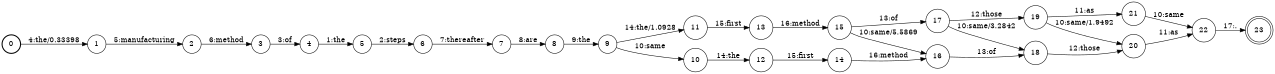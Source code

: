 digraph FST {
rankdir = LR;
size = "8.5,11";
label = "";
center = 1;
orientation = Portrait;
ranksep = "0.4";
nodesep = "0.25";
0 [label = "0", shape = circle, style = bold, fontsize = 14]
	0 -> 1 [label = "4:the/0.33398", fontsize = 14];
1 [label = "1", shape = circle, style = solid, fontsize = 14]
	1 -> 2 [label = "5:manufacturing", fontsize = 14];
2 [label = "2", shape = circle, style = solid, fontsize = 14]
	2 -> 3 [label = "6:method", fontsize = 14];
3 [label = "3", shape = circle, style = solid, fontsize = 14]
	3 -> 4 [label = "3:of", fontsize = 14];
4 [label = "4", shape = circle, style = solid, fontsize = 14]
	4 -> 5 [label = "1:the", fontsize = 14];
5 [label = "5", shape = circle, style = solid, fontsize = 14]
	5 -> 6 [label = "2:steps", fontsize = 14];
6 [label = "6", shape = circle, style = solid, fontsize = 14]
	6 -> 7 [label = "7:thereafter", fontsize = 14];
7 [label = "7", shape = circle, style = solid, fontsize = 14]
	7 -> 8 [label = "8:are", fontsize = 14];
8 [label = "8", shape = circle, style = solid, fontsize = 14]
	8 -> 9 [label = "9:the", fontsize = 14];
9 [label = "9", shape = circle, style = solid, fontsize = 14]
	9 -> 11 [label = "14:the/1.0928", fontsize = 14];
	9 -> 10 [label = "10:same", fontsize = 14];
10 [label = "10", shape = circle, style = solid, fontsize = 14]
	10 -> 12 [label = "14:the", fontsize = 14];
11 [label = "11", shape = circle, style = solid, fontsize = 14]
	11 -> 13 [label = "15:first", fontsize = 14];
12 [label = "12", shape = circle, style = solid, fontsize = 14]
	12 -> 14 [label = "15:first", fontsize = 14];
13 [label = "13", shape = circle, style = solid, fontsize = 14]
	13 -> 15 [label = "16:method", fontsize = 14];
14 [label = "14", shape = circle, style = solid, fontsize = 14]
	14 -> 16 [label = "16:method", fontsize = 14];
15 [label = "15", shape = circle, style = solid, fontsize = 14]
	15 -> 17 [label = "13:of", fontsize = 14];
	15 -> 16 [label = "10:same/5.5869", fontsize = 14];
16 [label = "16", shape = circle, style = solid, fontsize = 14]
	16 -> 18 [label = "13:of", fontsize = 14];
17 [label = "17", shape = circle, style = solid, fontsize = 14]
	17 -> 18 [label = "10:same/3.2842", fontsize = 14];
	17 -> 19 [label = "12:those", fontsize = 14];
18 [label = "18", shape = circle, style = solid, fontsize = 14]
	18 -> 20 [label = "12:those", fontsize = 14];
19 [label = "19", shape = circle, style = solid, fontsize = 14]
	19 -> 20 [label = "10:same/1.9492", fontsize = 14];
	19 -> 21 [label = "11:as", fontsize = 14];
20 [label = "20", shape = circle, style = solid, fontsize = 14]
	20 -> 22 [label = "11:as", fontsize = 14];
21 [label = "21", shape = circle, style = solid, fontsize = 14]
	21 -> 22 [label = "10:same", fontsize = 14];
22 [label = "22", shape = circle, style = solid, fontsize = 14]
	22 -> 23 [label = "17:.", fontsize = 14];
23 [label = "23", shape = doublecircle, style = solid, fontsize = 14]
}
